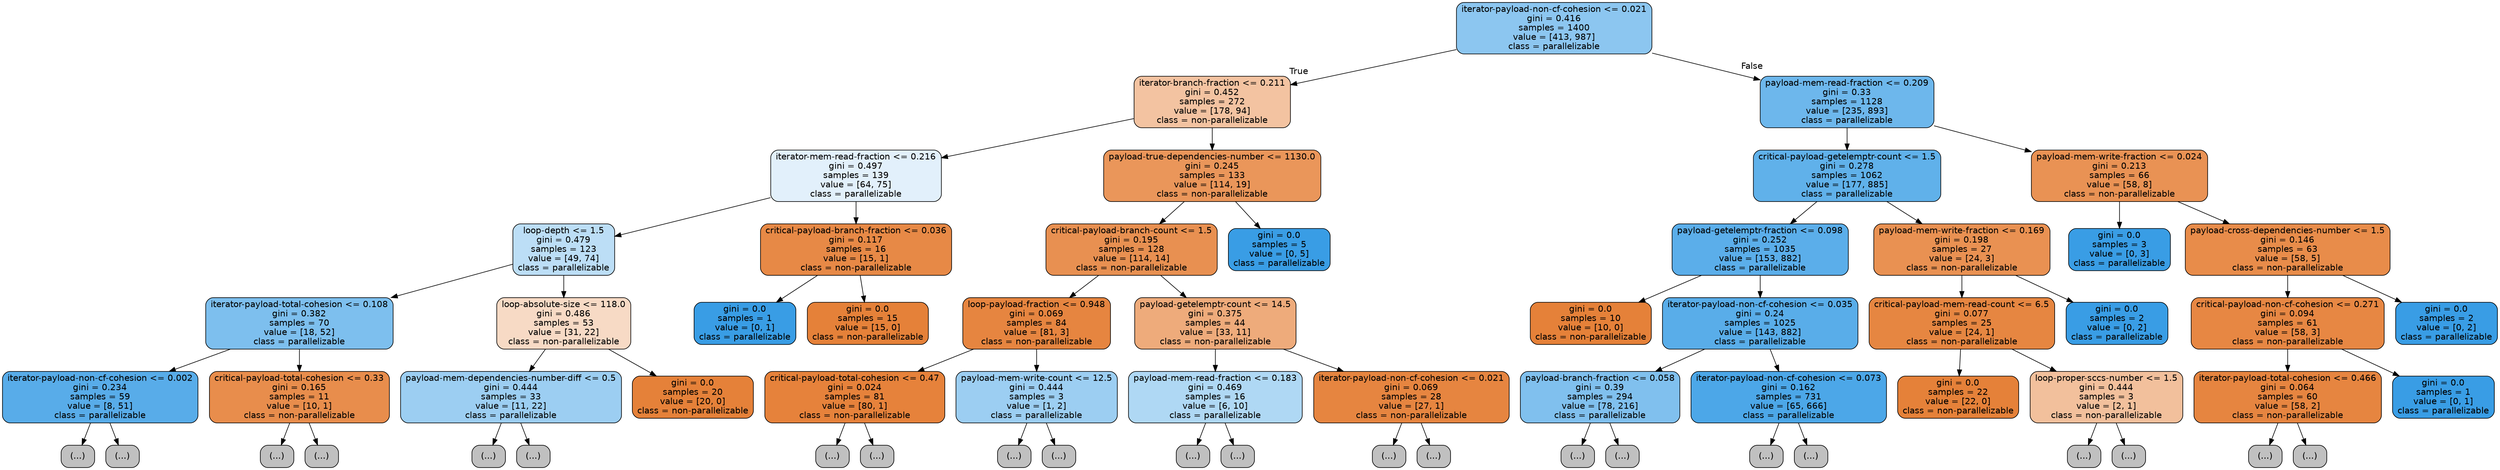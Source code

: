 digraph Tree {
node [shape=box, style="filled, rounded", color="black", fontname=helvetica] ;
edge [fontname=helvetica] ;
0 [label="iterator-payload-non-cf-cohesion <= 0.021\ngini = 0.416\nsamples = 1400\nvalue = [413, 987]\nclass = parallelizable", fillcolor="#399de594"] ;
1 [label="iterator-branch-fraction <= 0.211\ngini = 0.452\nsamples = 272\nvalue = [178, 94]\nclass = non-parallelizable", fillcolor="#e5813978"] ;
0 -> 1 [labeldistance=2.5, labelangle=45, headlabel="True"] ;
2 [label="iterator-mem-read-fraction <= 0.216\ngini = 0.497\nsamples = 139\nvalue = [64, 75]\nclass = parallelizable", fillcolor="#399de525"] ;
1 -> 2 ;
3 [label="loop-depth <= 1.5\ngini = 0.479\nsamples = 123\nvalue = [49, 74]\nclass = parallelizable", fillcolor="#399de556"] ;
2 -> 3 ;
4 [label="iterator-payload-total-cohesion <= 0.108\ngini = 0.382\nsamples = 70\nvalue = [18, 52]\nclass = parallelizable", fillcolor="#399de5a7"] ;
3 -> 4 ;
5 [label="iterator-payload-non-cf-cohesion <= 0.002\ngini = 0.234\nsamples = 59\nvalue = [8, 51]\nclass = parallelizable", fillcolor="#399de5d7"] ;
4 -> 5 ;
6 [label="(...)", fillcolor="#C0C0C0"] ;
5 -> 6 ;
15 [label="(...)", fillcolor="#C0C0C0"] ;
5 -> 15 ;
18 [label="critical-payload-total-cohesion <= 0.33\ngini = 0.165\nsamples = 11\nvalue = [10, 1]\nclass = non-parallelizable", fillcolor="#e58139e6"] ;
4 -> 18 ;
19 [label="(...)", fillcolor="#C0C0C0"] ;
18 -> 19 ;
20 [label="(...)", fillcolor="#C0C0C0"] ;
18 -> 20 ;
21 [label="loop-absolute-size <= 118.0\ngini = 0.486\nsamples = 53\nvalue = [31, 22]\nclass = non-parallelizable", fillcolor="#e581394a"] ;
3 -> 21 ;
22 [label="payload-mem-dependencies-number-diff <= 0.5\ngini = 0.444\nsamples = 33\nvalue = [11, 22]\nclass = parallelizable", fillcolor="#399de57f"] ;
21 -> 22 ;
23 [label="(...)", fillcolor="#C0C0C0"] ;
22 -> 23 ;
30 [label="(...)", fillcolor="#C0C0C0"] ;
22 -> 30 ;
35 [label="gini = 0.0\nsamples = 20\nvalue = [20, 0]\nclass = non-parallelizable", fillcolor="#e58139ff"] ;
21 -> 35 ;
36 [label="critical-payload-branch-fraction <= 0.036\ngini = 0.117\nsamples = 16\nvalue = [15, 1]\nclass = non-parallelizable", fillcolor="#e58139ee"] ;
2 -> 36 ;
37 [label="gini = 0.0\nsamples = 1\nvalue = [0, 1]\nclass = parallelizable", fillcolor="#399de5ff"] ;
36 -> 37 ;
38 [label="gini = 0.0\nsamples = 15\nvalue = [15, 0]\nclass = non-parallelizable", fillcolor="#e58139ff"] ;
36 -> 38 ;
39 [label="payload-true-dependencies-number <= 1130.0\ngini = 0.245\nsamples = 133\nvalue = [114, 19]\nclass = non-parallelizable", fillcolor="#e58139d4"] ;
1 -> 39 ;
40 [label="critical-payload-branch-count <= 1.5\ngini = 0.195\nsamples = 128\nvalue = [114, 14]\nclass = non-parallelizable", fillcolor="#e58139e0"] ;
39 -> 40 ;
41 [label="loop-payload-fraction <= 0.948\ngini = 0.069\nsamples = 84\nvalue = [81, 3]\nclass = non-parallelizable", fillcolor="#e58139f6"] ;
40 -> 41 ;
42 [label="critical-payload-total-cohesion <= 0.47\ngini = 0.024\nsamples = 81\nvalue = [80, 1]\nclass = non-parallelizable", fillcolor="#e58139fc"] ;
41 -> 42 ;
43 [label="(...)", fillcolor="#C0C0C0"] ;
42 -> 43 ;
44 [label="(...)", fillcolor="#C0C0C0"] ;
42 -> 44 ;
47 [label="payload-mem-write-count <= 12.5\ngini = 0.444\nsamples = 3\nvalue = [1, 2]\nclass = parallelizable", fillcolor="#399de57f"] ;
41 -> 47 ;
48 [label="(...)", fillcolor="#C0C0C0"] ;
47 -> 48 ;
49 [label="(...)", fillcolor="#C0C0C0"] ;
47 -> 49 ;
50 [label="payload-getelemptr-count <= 14.5\ngini = 0.375\nsamples = 44\nvalue = [33, 11]\nclass = non-parallelizable", fillcolor="#e58139aa"] ;
40 -> 50 ;
51 [label="payload-mem-read-fraction <= 0.183\ngini = 0.469\nsamples = 16\nvalue = [6, 10]\nclass = parallelizable", fillcolor="#399de566"] ;
50 -> 51 ;
52 [label="(...)", fillcolor="#C0C0C0"] ;
51 -> 52 ;
61 [label="(...)", fillcolor="#C0C0C0"] ;
51 -> 61 ;
62 [label="iterator-payload-non-cf-cohesion <= 0.021\ngini = 0.069\nsamples = 28\nvalue = [27, 1]\nclass = non-parallelizable", fillcolor="#e58139f6"] ;
50 -> 62 ;
63 [label="(...)", fillcolor="#C0C0C0"] ;
62 -> 63 ;
64 [label="(...)", fillcolor="#C0C0C0"] ;
62 -> 64 ;
67 [label="gini = 0.0\nsamples = 5\nvalue = [0, 5]\nclass = parallelizable", fillcolor="#399de5ff"] ;
39 -> 67 ;
68 [label="payload-mem-read-fraction <= 0.209\ngini = 0.33\nsamples = 1128\nvalue = [235, 893]\nclass = parallelizable", fillcolor="#399de5bc"] ;
0 -> 68 [labeldistance=2.5, labelangle=-45, headlabel="False"] ;
69 [label="critical-payload-getelemptr-count <= 1.5\ngini = 0.278\nsamples = 1062\nvalue = [177, 885]\nclass = parallelizable", fillcolor="#399de5cc"] ;
68 -> 69 ;
70 [label="payload-getelemptr-fraction <= 0.098\ngini = 0.252\nsamples = 1035\nvalue = [153, 882]\nclass = parallelizable", fillcolor="#399de5d3"] ;
69 -> 70 ;
71 [label="gini = 0.0\nsamples = 10\nvalue = [10, 0]\nclass = non-parallelizable", fillcolor="#e58139ff"] ;
70 -> 71 ;
72 [label="iterator-payload-non-cf-cohesion <= 0.035\ngini = 0.24\nsamples = 1025\nvalue = [143, 882]\nclass = parallelizable", fillcolor="#399de5d6"] ;
70 -> 72 ;
73 [label="payload-branch-fraction <= 0.058\ngini = 0.39\nsamples = 294\nvalue = [78, 216]\nclass = parallelizable", fillcolor="#399de5a3"] ;
72 -> 73 ;
74 [label="(...)", fillcolor="#C0C0C0"] ;
73 -> 74 ;
89 [label="(...)", fillcolor="#C0C0C0"] ;
73 -> 89 ;
140 [label="iterator-payload-non-cf-cohesion <= 0.073\ngini = 0.162\nsamples = 731\nvalue = [65, 666]\nclass = parallelizable", fillcolor="#399de5e6"] ;
72 -> 140 ;
141 [label="(...)", fillcolor="#C0C0C0"] ;
140 -> 141 ;
216 [label="(...)", fillcolor="#C0C0C0"] ;
140 -> 216 ;
229 [label="payload-mem-write-fraction <= 0.169\ngini = 0.198\nsamples = 27\nvalue = [24, 3]\nclass = non-parallelizable", fillcolor="#e58139df"] ;
69 -> 229 ;
230 [label="critical-payload-mem-read-count <= 6.5\ngini = 0.077\nsamples = 25\nvalue = [24, 1]\nclass = non-parallelizable", fillcolor="#e58139f4"] ;
229 -> 230 ;
231 [label="gini = 0.0\nsamples = 22\nvalue = [22, 0]\nclass = non-parallelizable", fillcolor="#e58139ff"] ;
230 -> 231 ;
232 [label="loop-proper-sccs-number <= 1.5\ngini = 0.444\nsamples = 3\nvalue = [2, 1]\nclass = non-parallelizable", fillcolor="#e581397f"] ;
230 -> 232 ;
233 [label="(...)", fillcolor="#C0C0C0"] ;
232 -> 233 ;
234 [label="(...)", fillcolor="#C0C0C0"] ;
232 -> 234 ;
235 [label="gini = 0.0\nsamples = 2\nvalue = [0, 2]\nclass = parallelizable", fillcolor="#399de5ff"] ;
229 -> 235 ;
236 [label="payload-mem-write-fraction <= 0.024\ngini = 0.213\nsamples = 66\nvalue = [58, 8]\nclass = non-parallelizable", fillcolor="#e58139dc"] ;
68 -> 236 ;
237 [label="gini = 0.0\nsamples = 3\nvalue = [0, 3]\nclass = parallelizable", fillcolor="#399de5ff"] ;
236 -> 237 ;
238 [label="payload-cross-dependencies-number <= 1.5\ngini = 0.146\nsamples = 63\nvalue = [58, 5]\nclass = non-parallelizable", fillcolor="#e58139e9"] ;
236 -> 238 ;
239 [label="critical-payload-non-cf-cohesion <= 0.271\ngini = 0.094\nsamples = 61\nvalue = [58, 3]\nclass = non-parallelizable", fillcolor="#e58139f2"] ;
238 -> 239 ;
240 [label="iterator-payload-total-cohesion <= 0.466\ngini = 0.064\nsamples = 60\nvalue = [58, 2]\nclass = non-parallelizable", fillcolor="#e58139f6"] ;
239 -> 240 ;
241 [label="(...)", fillcolor="#C0C0C0"] ;
240 -> 241 ;
246 [label="(...)", fillcolor="#C0C0C0"] ;
240 -> 246 ;
249 [label="gini = 0.0\nsamples = 1\nvalue = [0, 1]\nclass = parallelizable", fillcolor="#399de5ff"] ;
239 -> 249 ;
250 [label="gini = 0.0\nsamples = 2\nvalue = [0, 2]\nclass = parallelizable", fillcolor="#399de5ff"] ;
238 -> 250 ;
}